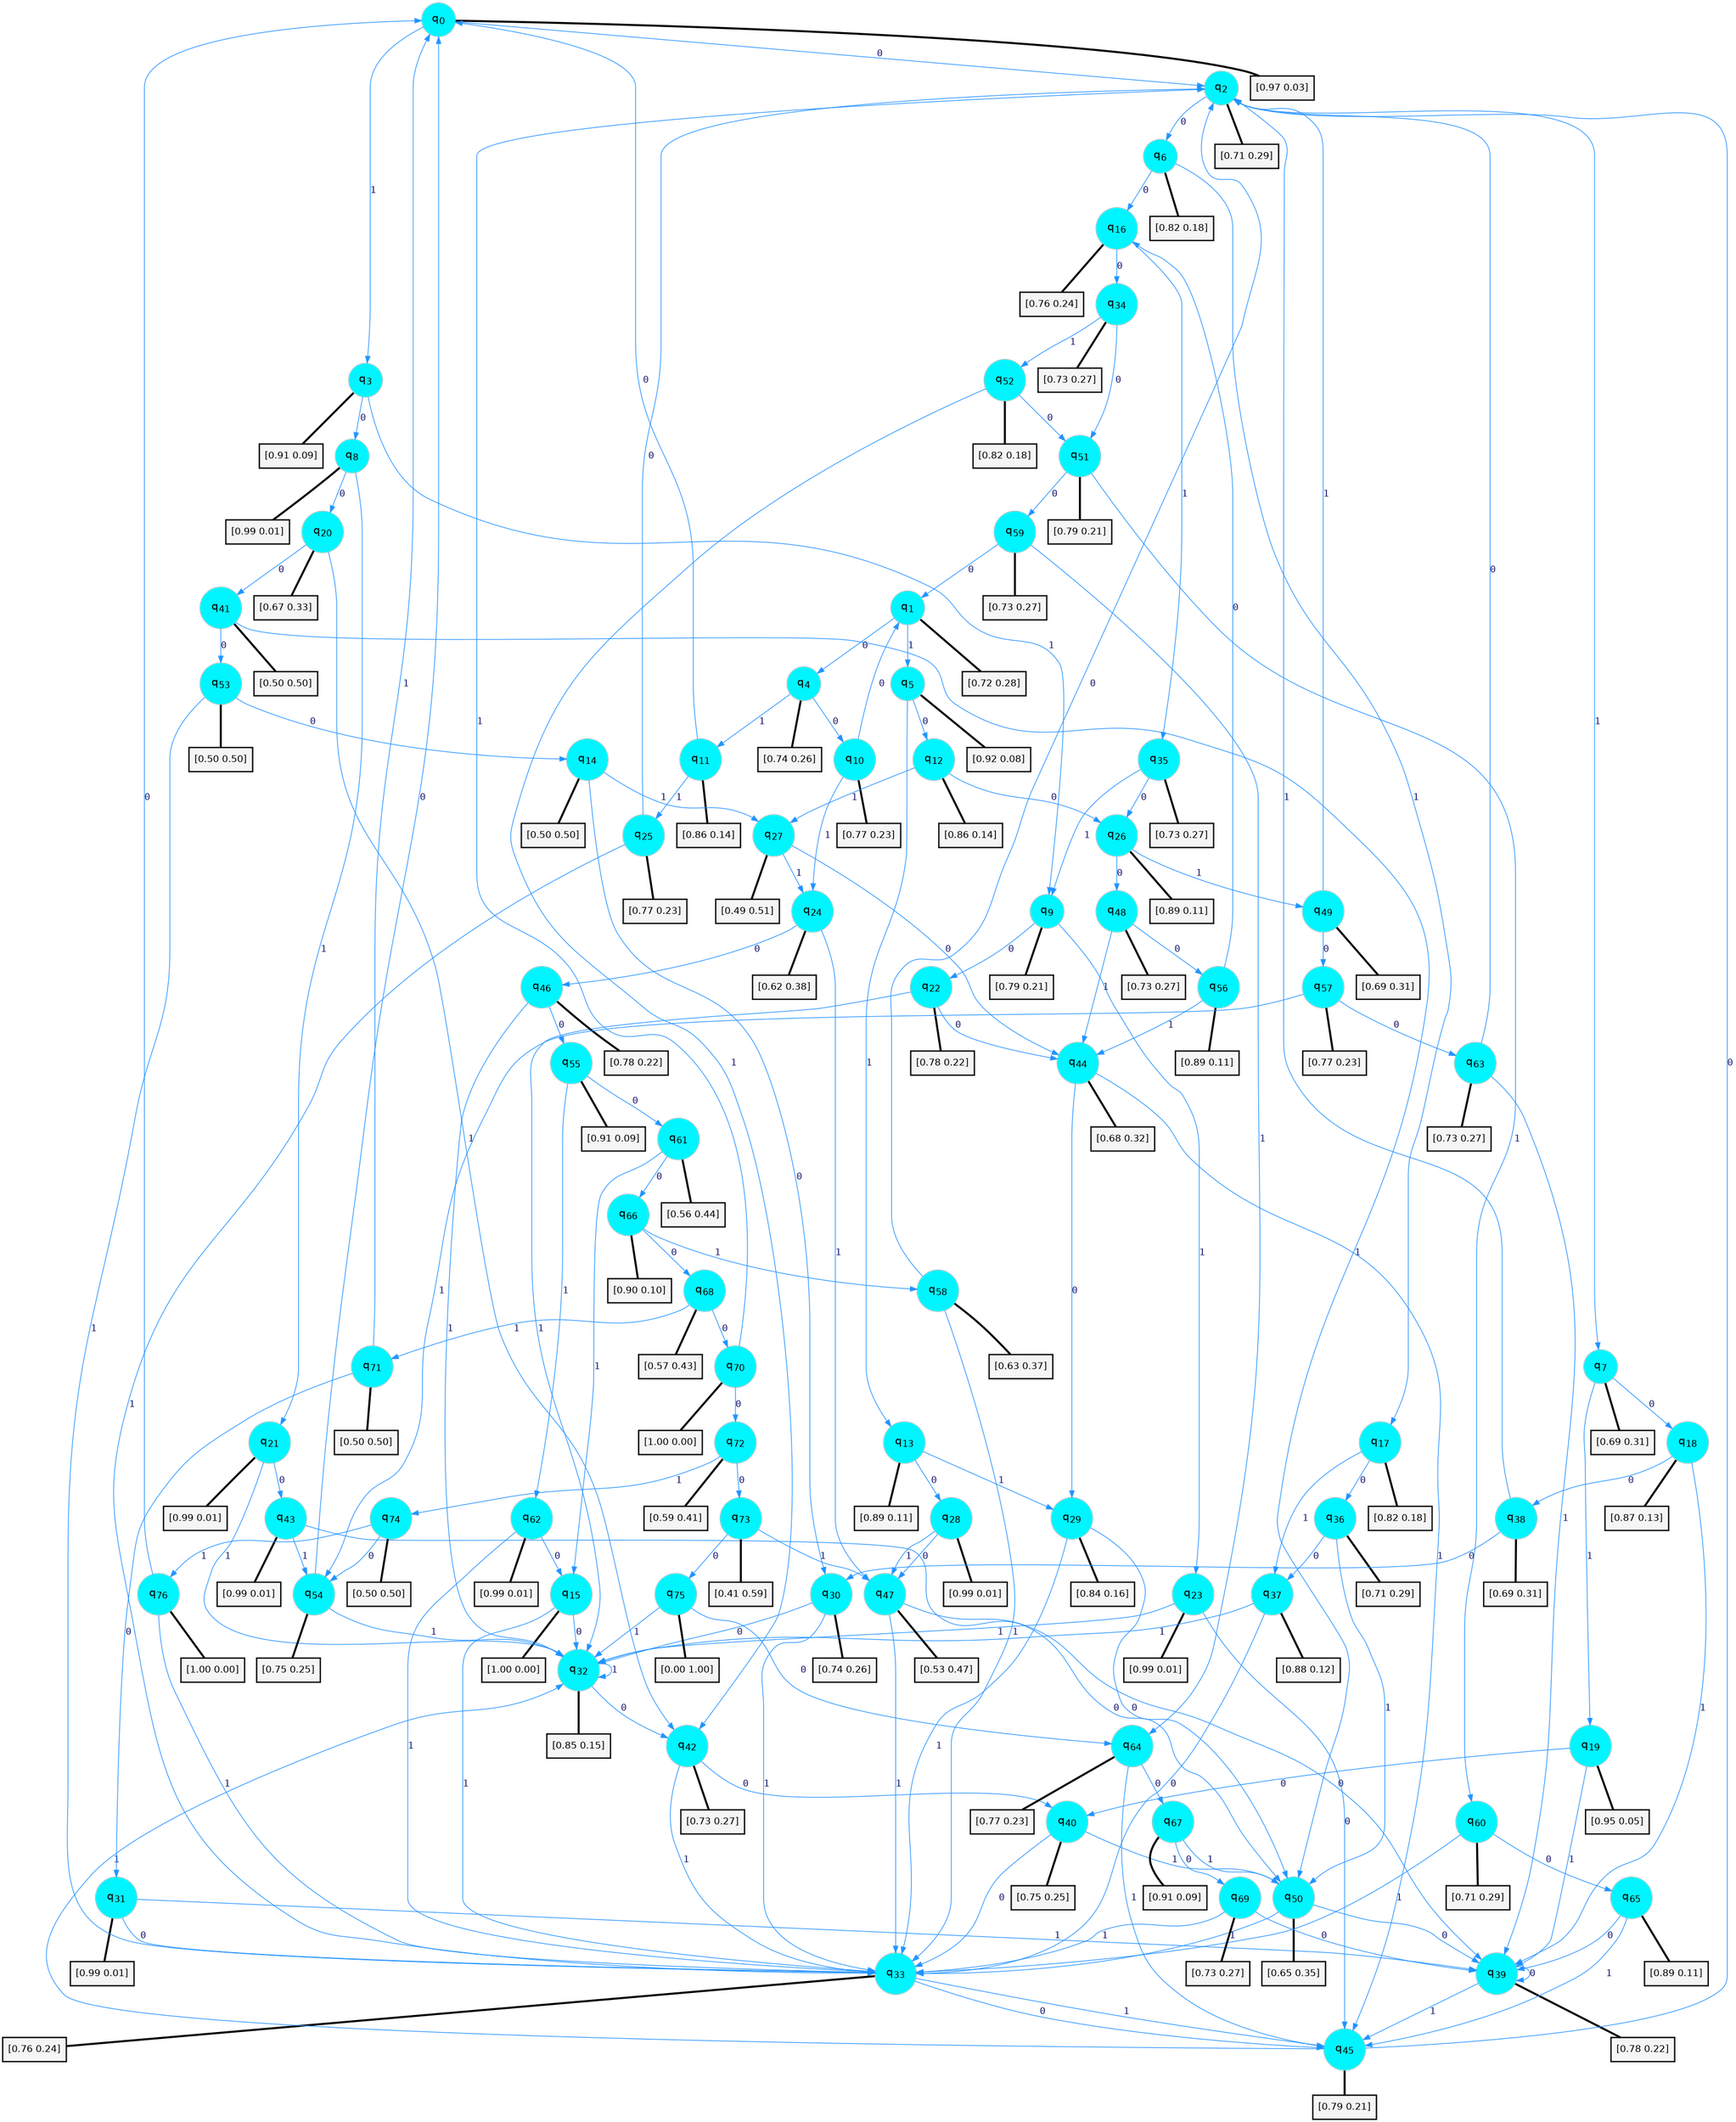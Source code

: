 digraph G {
graph [
bgcolor=transparent, dpi=300, rankdir=TD, size="40,25"];
node [
color=gray, fillcolor=turquoise1, fontcolor=black, fontname=Helvetica, fontsize=16, fontweight=bold, shape=circle, style=filled];
edge [
arrowsize=1, color=dodgerblue1, fontcolor=midnightblue, fontname=courier, fontweight=bold, penwidth=1, style=solid, weight=20];
0[label=<q<SUB>0</SUB>>];
1[label=<q<SUB>1</SUB>>];
2[label=<q<SUB>2</SUB>>];
3[label=<q<SUB>3</SUB>>];
4[label=<q<SUB>4</SUB>>];
5[label=<q<SUB>5</SUB>>];
6[label=<q<SUB>6</SUB>>];
7[label=<q<SUB>7</SUB>>];
8[label=<q<SUB>8</SUB>>];
9[label=<q<SUB>9</SUB>>];
10[label=<q<SUB>10</SUB>>];
11[label=<q<SUB>11</SUB>>];
12[label=<q<SUB>12</SUB>>];
13[label=<q<SUB>13</SUB>>];
14[label=<q<SUB>14</SUB>>];
15[label=<q<SUB>15</SUB>>];
16[label=<q<SUB>16</SUB>>];
17[label=<q<SUB>17</SUB>>];
18[label=<q<SUB>18</SUB>>];
19[label=<q<SUB>19</SUB>>];
20[label=<q<SUB>20</SUB>>];
21[label=<q<SUB>21</SUB>>];
22[label=<q<SUB>22</SUB>>];
23[label=<q<SUB>23</SUB>>];
24[label=<q<SUB>24</SUB>>];
25[label=<q<SUB>25</SUB>>];
26[label=<q<SUB>26</SUB>>];
27[label=<q<SUB>27</SUB>>];
28[label=<q<SUB>28</SUB>>];
29[label=<q<SUB>29</SUB>>];
30[label=<q<SUB>30</SUB>>];
31[label=<q<SUB>31</SUB>>];
32[label=<q<SUB>32</SUB>>];
33[label=<q<SUB>33</SUB>>];
34[label=<q<SUB>34</SUB>>];
35[label=<q<SUB>35</SUB>>];
36[label=<q<SUB>36</SUB>>];
37[label=<q<SUB>37</SUB>>];
38[label=<q<SUB>38</SUB>>];
39[label=<q<SUB>39</SUB>>];
40[label=<q<SUB>40</SUB>>];
41[label=<q<SUB>41</SUB>>];
42[label=<q<SUB>42</SUB>>];
43[label=<q<SUB>43</SUB>>];
44[label=<q<SUB>44</SUB>>];
45[label=<q<SUB>45</SUB>>];
46[label=<q<SUB>46</SUB>>];
47[label=<q<SUB>47</SUB>>];
48[label=<q<SUB>48</SUB>>];
49[label=<q<SUB>49</SUB>>];
50[label=<q<SUB>50</SUB>>];
51[label=<q<SUB>51</SUB>>];
52[label=<q<SUB>52</SUB>>];
53[label=<q<SUB>53</SUB>>];
54[label=<q<SUB>54</SUB>>];
55[label=<q<SUB>55</SUB>>];
56[label=<q<SUB>56</SUB>>];
57[label=<q<SUB>57</SUB>>];
58[label=<q<SUB>58</SUB>>];
59[label=<q<SUB>59</SUB>>];
60[label=<q<SUB>60</SUB>>];
61[label=<q<SUB>61</SUB>>];
62[label=<q<SUB>62</SUB>>];
63[label=<q<SUB>63</SUB>>];
64[label=<q<SUB>64</SUB>>];
65[label=<q<SUB>65</SUB>>];
66[label=<q<SUB>66</SUB>>];
67[label=<q<SUB>67</SUB>>];
68[label=<q<SUB>68</SUB>>];
69[label=<q<SUB>69</SUB>>];
70[label=<q<SUB>70</SUB>>];
71[label=<q<SUB>71</SUB>>];
72[label=<q<SUB>72</SUB>>];
73[label=<q<SUB>73</SUB>>];
74[label=<q<SUB>74</SUB>>];
75[label=<q<SUB>75</SUB>>];
76[label=<q<SUB>76</SUB>>];
77[label="[0.97 0.03]", shape=box,fontcolor=black, fontname=Helvetica, fontsize=14, penwidth=2, fillcolor=whitesmoke,color=black];
78[label="[0.72 0.28]", shape=box,fontcolor=black, fontname=Helvetica, fontsize=14, penwidth=2, fillcolor=whitesmoke,color=black];
79[label="[0.71 0.29]", shape=box,fontcolor=black, fontname=Helvetica, fontsize=14, penwidth=2, fillcolor=whitesmoke,color=black];
80[label="[0.91 0.09]", shape=box,fontcolor=black, fontname=Helvetica, fontsize=14, penwidth=2, fillcolor=whitesmoke,color=black];
81[label="[0.74 0.26]", shape=box,fontcolor=black, fontname=Helvetica, fontsize=14, penwidth=2, fillcolor=whitesmoke,color=black];
82[label="[0.92 0.08]", shape=box,fontcolor=black, fontname=Helvetica, fontsize=14, penwidth=2, fillcolor=whitesmoke,color=black];
83[label="[0.82 0.18]", shape=box,fontcolor=black, fontname=Helvetica, fontsize=14, penwidth=2, fillcolor=whitesmoke,color=black];
84[label="[0.69 0.31]", shape=box,fontcolor=black, fontname=Helvetica, fontsize=14, penwidth=2, fillcolor=whitesmoke,color=black];
85[label="[0.99 0.01]", shape=box,fontcolor=black, fontname=Helvetica, fontsize=14, penwidth=2, fillcolor=whitesmoke,color=black];
86[label="[0.79 0.21]", shape=box,fontcolor=black, fontname=Helvetica, fontsize=14, penwidth=2, fillcolor=whitesmoke,color=black];
87[label="[0.77 0.23]", shape=box,fontcolor=black, fontname=Helvetica, fontsize=14, penwidth=2, fillcolor=whitesmoke,color=black];
88[label="[0.86 0.14]", shape=box,fontcolor=black, fontname=Helvetica, fontsize=14, penwidth=2, fillcolor=whitesmoke,color=black];
89[label="[0.86 0.14]", shape=box,fontcolor=black, fontname=Helvetica, fontsize=14, penwidth=2, fillcolor=whitesmoke,color=black];
90[label="[0.89 0.11]", shape=box,fontcolor=black, fontname=Helvetica, fontsize=14, penwidth=2, fillcolor=whitesmoke,color=black];
91[label="[0.50 0.50]", shape=box,fontcolor=black, fontname=Helvetica, fontsize=14, penwidth=2, fillcolor=whitesmoke,color=black];
92[label="[1.00 0.00]", shape=box,fontcolor=black, fontname=Helvetica, fontsize=14, penwidth=2, fillcolor=whitesmoke,color=black];
93[label="[0.76 0.24]", shape=box,fontcolor=black, fontname=Helvetica, fontsize=14, penwidth=2, fillcolor=whitesmoke,color=black];
94[label="[0.82 0.18]", shape=box,fontcolor=black, fontname=Helvetica, fontsize=14, penwidth=2, fillcolor=whitesmoke,color=black];
95[label="[0.87 0.13]", shape=box,fontcolor=black, fontname=Helvetica, fontsize=14, penwidth=2, fillcolor=whitesmoke,color=black];
96[label="[0.95 0.05]", shape=box,fontcolor=black, fontname=Helvetica, fontsize=14, penwidth=2, fillcolor=whitesmoke,color=black];
97[label="[0.67 0.33]", shape=box,fontcolor=black, fontname=Helvetica, fontsize=14, penwidth=2, fillcolor=whitesmoke,color=black];
98[label="[0.99 0.01]", shape=box,fontcolor=black, fontname=Helvetica, fontsize=14, penwidth=2, fillcolor=whitesmoke,color=black];
99[label="[0.78 0.22]", shape=box,fontcolor=black, fontname=Helvetica, fontsize=14, penwidth=2, fillcolor=whitesmoke,color=black];
100[label="[0.99 0.01]", shape=box,fontcolor=black, fontname=Helvetica, fontsize=14, penwidth=2, fillcolor=whitesmoke,color=black];
101[label="[0.62 0.38]", shape=box,fontcolor=black, fontname=Helvetica, fontsize=14, penwidth=2, fillcolor=whitesmoke,color=black];
102[label="[0.77 0.23]", shape=box,fontcolor=black, fontname=Helvetica, fontsize=14, penwidth=2, fillcolor=whitesmoke,color=black];
103[label="[0.89 0.11]", shape=box,fontcolor=black, fontname=Helvetica, fontsize=14, penwidth=2, fillcolor=whitesmoke,color=black];
104[label="[0.49 0.51]", shape=box,fontcolor=black, fontname=Helvetica, fontsize=14, penwidth=2, fillcolor=whitesmoke,color=black];
105[label="[0.99 0.01]", shape=box,fontcolor=black, fontname=Helvetica, fontsize=14, penwidth=2, fillcolor=whitesmoke,color=black];
106[label="[0.84 0.16]", shape=box,fontcolor=black, fontname=Helvetica, fontsize=14, penwidth=2, fillcolor=whitesmoke,color=black];
107[label="[0.74 0.26]", shape=box,fontcolor=black, fontname=Helvetica, fontsize=14, penwidth=2, fillcolor=whitesmoke,color=black];
108[label="[0.99 0.01]", shape=box,fontcolor=black, fontname=Helvetica, fontsize=14, penwidth=2, fillcolor=whitesmoke,color=black];
109[label="[0.85 0.15]", shape=box,fontcolor=black, fontname=Helvetica, fontsize=14, penwidth=2, fillcolor=whitesmoke,color=black];
110[label="[0.76 0.24]", shape=box,fontcolor=black, fontname=Helvetica, fontsize=14, penwidth=2, fillcolor=whitesmoke,color=black];
111[label="[0.73 0.27]", shape=box,fontcolor=black, fontname=Helvetica, fontsize=14, penwidth=2, fillcolor=whitesmoke,color=black];
112[label="[0.73 0.27]", shape=box,fontcolor=black, fontname=Helvetica, fontsize=14, penwidth=2, fillcolor=whitesmoke,color=black];
113[label="[0.71 0.29]", shape=box,fontcolor=black, fontname=Helvetica, fontsize=14, penwidth=2, fillcolor=whitesmoke,color=black];
114[label="[0.88 0.12]", shape=box,fontcolor=black, fontname=Helvetica, fontsize=14, penwidth=2, fillcolor=whitesmoke,color=black];
115[label="[0.69 0.31]", shape=box,fontcolor=black, fontname=Helvetica, fontsize=14, penwidth=2, fillcolor=whitesmoke,color=black];
116[label="[0.78 0.22]", shape=box,fontcolor=black, fontname=Helvetica, fontsize=14, penwidth=2, fillcolor=whitesmoke,color=black];
117[label="[0.75 0.25]", shape=box,fontcolor=black, fontname=Helvetica, fontsize=14, penwidth=2, fillcolor=whitesmoke,color=black];
118[label="[0.50 0.50]", shape=box,fontcolor=black, fontname=Helvetica, fontsize=14, penwidth=2, fillcolor=whitesmoke,color=black];
119[label="[0.73 0.27]", shape=box,fontcolor=black, fontname=Helvetica, fontsize=14, penwidth=2, fillcolor=whitesmoke,color=black];
120[label="[0.99 0.01]", shape=box,fontcolor=black, fontname=Helvetica, fontsize=14, penwidth=2, fillcolor=whitesmoke,color=black];
121[label="[0.68 0.32]", shape=box,fontcolor=black, fontname=Helvetica, fontsize=14, penwidth=2, fillcolor=whitesmoke,color=black];
122[label="[0.79 0.21]", shape=box,fontcolor=black, fontname=Helvetica, fontsize=14, penwidth=2, fillcolor=whitesmoke,color=black];
123[label="[0.78 0.22]", shape=box,fontcolor=black, fontname=Helvetica, fontsize=14, penwidth=2, fillcolor=whitesmoke,color=black];
124[label="[0.53 0.47]", shape=box,fontcolor=black, fontname=Helvetica, fontsize=14, penwidth=2, fillcolor=whitesmoke,color=black];
125[label="[0.73 0.27]", shape=box,fontcolor=black, fontname=Helvetica, fontsize=14, penwidth=2, fillcolor=whitesmoke,color=black];
126[label="[0.69 0.31]", shape=box,fontcolor=black, fontname=Helvetica, fontsize=14, penwidth=2, fillcolor=whitesmoke,color=black];
127[label="[0.65 0.35]", shape=box,fontcolor=black, fontname=Helvetica, fontsize=14, penwidth=2, fillcolor=whitesmoke,color=black];
128[label="[0.79 0.21]", shape=box,fontcolor=black, fontname=Helvetica, fontsize=14, penwidth=2, fillcolor=whitesmoke,color=black];
129[label="[0.82 0.18]", shape=box,fontcolor=black, fontname=Helvetica, fontsize=14, penwidth=2, fillcolor=whitesmoke,color=black];
130[label="[0.50 0.50]", shape=box,fontcolor=black, fontname=Helvetica, fontsize=14, penwidth=2, fillcolor=whitesmoke,color=black];
131[label="[0.75 0.25]", shape=box,fontcolor=black, fontname=Helvetica, fontsize=14, penwidth=2, fillcolor=whitesmoke,color=black];
132[label="[0.91 0.09]", shape=box,fontcolor=black, fontname=Helvetica, fontsize=14, penwidth=2, fillcolor=whitesmoke,color=black];
133[label="[0.89 0.11]", shape=box,fontcolor=black, fontname=Helvetica, fontsize=14, penwidth=2, fillcolor=whitesmoke,color=black];
134[label="[0.77 0.23]", shape=box,fontcolor=black, fontname=Helvetica, fontsize=14, penwidth=2, fillcolor=whitesmoke,color=black];
135[label="[0.63 0.37]", shape=box,fontcolor=black, fontname=Helvetica, fontsize=14, penwidth=2, fillcolor=whitesmoke,color=black];
136[label="[0.73 0.27]", shape=box,fontcolor=black, fontname=Helvetica, fontsize=14, penwidth=2, fillcolor=whitesmoke,color=black];
137[label="[0.71 0.29]", shape=box,fontcolor=black, fontname=Helvetica, fontsize=14, penwidth=2, fillcolor=whitesmoke,color=black];
138[label="[0.56 0.44]", shape=box,fontcolor=black, fontname=Helvetica, fontsize=14, penwidth=2, fillcolor=whitesmoke,color=black];
139[label="[0.99 0.01]", shape=box,fontcolor=black, fontname=Helvetica, fontsize=14, penwidth=2, fillcolor=whitesmoke,color=black];
140[label="[0.73 0.27]", shape=box,fontcolor=black, fontname=Helvetica, fontsize=14, penwidth=2, fillcolor=whitesmoke,color=black];
141[label="[0.77 0.23]", shape=box,fontcolor=black, fontname=Helvetica, fontsize=14, penwidth=2, fillcolor=whitesmoke,color=black];
142[label="[0.89 0.11]", shape=box,fontcolor=black, fontname=Helvetica, fontsize=14, penwidth=2, fillcolor=whitesmoke,color=black];
143[label="[0.90 0.10]", shape=box,fontcolor=black, fontname=Helvetica, fontsize=14, penwidth=2, fillcolor=whitesmoke,color=black];
144[label="[0.91 0.09]", shape=box,fontcolor=black, fontname=Helvetica, fontsize=14, penwidth=2, fillcolor=whitesmoke,color=black];
145[label="[0.57 0.43]", shape=box,fontcolor=black, fontname=Helvetica, fontsize=14, penwidth=2, fillcolor=whitesmoke,color=black];
146[label="[0.73 0.27]", shape=box,fontcolor=black, fontname=Helvetica, fontsize=14, penwidth=2, fillcolor=whitesmoke,color=black];
147[label="[1.00 0.00]", shape=box,fontcolor=black, fontname=Helvetica, fontsize=14, penwidth=2, fillcolor=whitesmoke,color=black];
148[label="[0.50 0.50]", shape=box,fontcolor=black, fontname=Helvetica, fontsize=14, penwidth=2, fillcolor=whitesmoke,color=black];
149[label="[0.59 0.41]", shape=box,fontcolor=black, fontname=Helvetica, fontsize=14, penwidth=2, fillcolor=whitesmoke,color=black];
150[label="[0.41 0.59]", shape=box,fontcolor=black, fontname=Helvetica, fontsize=14, penwidth=2, fillcolor=whitesmoke,color=black];
151[label="[0.50 0.50]", shape=box,fontcolor=black, fontname=Helvetica, fontsize=14, penwidth=2, fillcolor=whitesmoke,color=black];
152[label="[0.00 1.00]", shape=box,fontcolor=black, fontname=Helvetica, fontsize=14, penwidth=2, fillcolor=whitesmoke,color=black];
153[label="[1.00 0.00]", shape=box,fontcolor=black, fontname=Helvetica, fontsize=14, penwidth=2, fillcolor=whitesmoke,color=black];
0->2 [label=0];
0->3 [label=1];
0->77 [arrowhead=none, penwidth=3,color=black];
1->4 [label=0];
1->5 [label=1];
1->78 [arrowhead=none, penwidth=3,color=black];
2->6 [label=0];
2->7 [label=1];
2->79 [arrowhead=none, penwidth=3,color=black];
3->8 [label=0];
3->9 [label=1];
3->80 [arrowhead=none, penwidth=3,color=black];
4->10 [label=0];
4->11 [label=1];
4->81 [arrowhead=none, penwidth=3,color=black];
5->12 [label=0];
5->13 [label=1];
5->82 [arrowhead=none, penwidth=3,color=black];
6->16 [label=0];
6->17 [label=1];
6->83 [arrowhead=none, penwidth=3,color=black];
7->18 [label=0];
7->19 [label=1];
7->84 [arrowhead=none, penwidth=3,color=black];
8->20 [label=0];
8->21 [label=1];
8->85 [arrowhead=none, penwidth=3,color=black];
9->22 [label=0];
9->23 [label=1];
9->86 [arrowhead=none, penwidth=3,color=black];
10->1 [label=0];
10->24 [label=1];
10->87 [arrowhead=none, penwidth=3,color=black];
11->0 [label=0];
11->25 [label=1];
11->88 [arrowhead=none, penwidth=3,color=black];
12->26 [label=0];
12->27 [label=1];
12->89 [arrowhead=none, penwidth=3,color=black];
13->28 [label=0];
13->29 [label=1];
13->90 [arrowhead=none, penwidth=3,color=black];
14->30 [label=0];
14->27 [label=1];
14->91 [arrowhead=none, penwidth=3,color=black];
15->32 [label=0];
15->33 [label=1];
15->92 [arrowhead=none, penwidth=3,color=black];
16->34 [label=0];
16->35 [label=1];
16->93 [arrowhead=none, penwidth=3,color=black];
17->36 [label=0];
17->37 [label=1];
17->94 [arrowhead=none, penwidth=3,color=black];
18->38 [label=0];
18->39 [label=1];
18->95 [arrowhead=none, penwidth=3,color=black];
19->40 [label=0];
19->39 [label=1];
19->96 [arrowhead=none, penwidth=3,color=black];
20->41 [label=0];
20->42 [label=1];
20->97 [arrowhead=none, penwidth=3,color=black];
21->43 [label=0];
21->32 [label=1];
21->98 [arrowhead=none, penwidth=3,color=black];
22->44 [label=0];
22->32 [label=1];
22->99 [arrowhead=none, penwidth=3,color=black];
23->45 [label=0];
23->32 [label=1];
23->100 [arrowhead=none, penwidth=3,color=black];
24->46 [label=0];
24->47 [label=1];
24->101 [arrowhead=none, penwidth=3,color=black];
25->2 [label=0];
25->33 [label=1];
25->102 [arrowhead=none, penwidth=3,color=black];
26->48 [label=0];
26->49 [label=1];
26->103 [arrowhead=none, penwidth=3,color=black];
27->44 [label=0];
27->24 [label=1];
27->104 [arrowhead=none, penwidth=3,color=black];
28->47 [label=0];
28->47 [label=1];
28->105 [arrowhead=none, penwidth=3,color=black];
29->50 [label=0];
29->33 [label=1];
29->106 [arrowhead=none, penwidth=3,color=black];
30->32 [label=0];
30->33 [label=1];
30->107 [arrowhead=none, penwidth=3,color=black];
31->33 [label=0];
31->39 [label=1];
31->108 [arrowhead=none, penwidth=3,color=black];
32->42 [label=0];
32->32 [label=1];
32->109 [arrowhead=none, penwidth=3,color=black];
33->45 [label=0];
33->45 [label=1];
33->110 [arrowhead=none, penwidth=3,color=black];
34->51 [label=0];
34->52 [label=1];
34->111 [arrowhead=none, penwidth=3,color=black];
35->26 [label=0];
35->9 [label=1];
35->112 [arrowhead=none, penwidth=3,color=black];
36->37 [label=0];
36->50 [label=1];
36->113 [arrowhead=none, penwidth=3,color=black];
37->33 [label=0];
37->32 [label=1];
37->114 [arrowhead=none, penwidth=3,color=black];
38->30 [label=0];
38->2 [label=1];
38->115 [arrowhead=none, penwidth=3,color=black];
39->39 [label=0];
39->45 [label=1];
39->116 [arrowhead=none, penwidth=3,color=black];
40->33 [label=0];
40->50 [label=1];
40->117 [arrowhead=none, penwidth=3,color=black];
41->53 [label=0];
41->50 [label=1];
41->118 [arrowhead=none, penwidth=3,color=black];
42->40 [label=0];
42->33 [label=1];
42->119 [arrowhead=none, penwidth=3,color=black];
43->50 [label=0];
43->54 [label=1];
43->120 [arrowhead=none, penwidth=3,color=black];
44->29 [label=0];
44->45 [label=1];
44->121 [arrowhead=none, penwidth=3,color=black];
45->2 [label=0];
45->32 [label=1];
45->122 [arrowhead=none, penwidth=3,color=black];
46->55 [label=0];
46->32 [label=1];
46->123 [arrowhead=none, penwidth=3,color=black];
47->39 [label=0];
47->33 [label=1];
47->124 [arrowhead=none, penwidth=3,color=black];
48->56 [label=0];
48->44 [label=1];
48->125 [arrowhead=none, penwidth=3,color=black];
49->57 [label=0];
49->2 [label=1];
49->126 [arrowhead=none, penwidth=3,color=black];
50->39 [label=0];
50->33 [label=1];
50->127 [arrowhead=none, penwidth=3,color=black];
51->59 [label=0];
51->60 [label=1];
51->128 [arrowhead=none, penwidth=3,color=black];
52->51 [label=0];
52->42 [label=1];
52->129 [arrowhead=none, penwidth=3,color=black];
53->14 [label=0];
53->33 [label=1];
53->130 [arrowhead=none, penwidth=3,color=black];
54->0 [label=0];
54->32 [label=1];
54->131 [arrowhead=none, penwidth=3,color=black];
55->61 [label=0];
55->62 [label=1];
55->132 [arrowhead=none, penwidth=3,color=black];
56->16 [label=0];
56->44 [label=1];
56->133 [arrowhead=none, penwidth=3,color=black];
57->63 [label=0];
57->54 [label=1];
57->134 [arrowhead=none, penwidth=3,color=black];
58->2 [label=0];
58->33 [label=1];
58->135 [arrowhead=none, penwidth=3,color=black];
59->1 [label=0];
59->64 [label=1];
59->136 [arrowhead=none, penwidth=3,color=black];
60->65 [label=0];
60->33 [label=1];
60->137 [arrowhead=none, penwidth=3,color=black];
61->66 [label=0];
61->15 [label=1];
61->138 [arrowhead=none, penwidth=3,color=black];
62->15 [label=0];
62->33 [label=1];
62->139 [arrowhead=none, penwidth=3,color=black];
63->2 [label=0];
63->39 [label=1];
63->140 [arrowhead=none, penwidth=3,color=black];
64->67 [label=0];
64->45 [label=1];
64->141 [arrowhead=none, penwidth=3,color=black];
65->39 [label=0];
65->45 [label=1];
65->142 [arrowhead=none, penwidth=3,color=black];
66->68 [label=0];
66->58 [label=1];
66->143 [arrowhead=none, penwidth=3,color=black];
67->69 [label=0];
67->50 [label=1];
67->144 [arrowhead=none, penwidth=3,color=black];
68->70 [label=0];
68->71 [label=1];
68->145 [arrowhead=none, penwidth=3,color=black];
69->39 [label=0];
69->33 [label=1];
69->146 [arrowhead=none, penwidth=3,color=black];
70->72 [label=0];
70->2 [label=1];
70->147 [arrowhead=none, penwidth=3,color=black];
71->31 [label=0];
71->0 [label=1];
71->148 [arrowhead=none, penwidth=3,color=black];
72->73 [label=0];
72->74 [label=1];
72->149 [arrowhead=none, penwidth=3,color=black];
73->75 [label=0];
73->47 [label=1];
73->150 [arrowhead=none, penwidth=3,color=black];
74->54 [label=0];
74->76 [label=1];
74->151 [arrowhead=none, penwidth=3,color=black];
75->64 [label=0];
75->32 [label=1];
75->152 [arrowhead=none, penwidth=3,color=black];
76->0 [label=0];
76->33 [label=1];
76->153 [arrowhead=none, penwidth=3,color=black];
}
